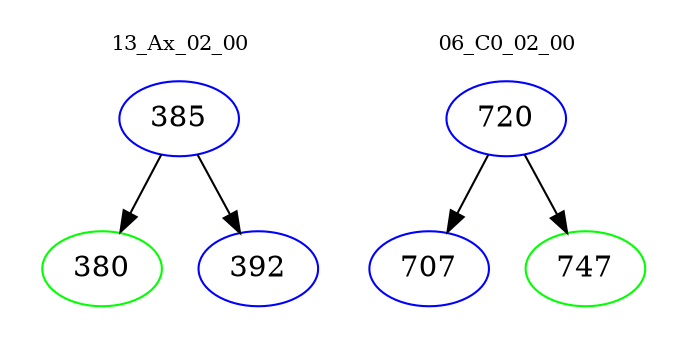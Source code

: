 digraph{
subgraph cluster_0 {
color = white
label = "13_Ax_02_00";
fontsize=10;
T0_385 [label="385", color="blue"]
T0_385 -> T0_380 [color="black"]
T0_380 [label="380", color="green"]
T0_385 -> T0_392 [color="black"]
T0_392 [label="392", color="blue"]
}
subgraph cluster_1 {
color = white
label = "06_C0_02_00";
fontsize=10;
T1_720 [label="720", color="blue"]
T1_720 -> T1_707 [color="black"]
T1_707 [label="707", color="blue"]
T1_720 -> T1_747 [color="black"]
T1_747 [label="747", color="green"]
}
}
